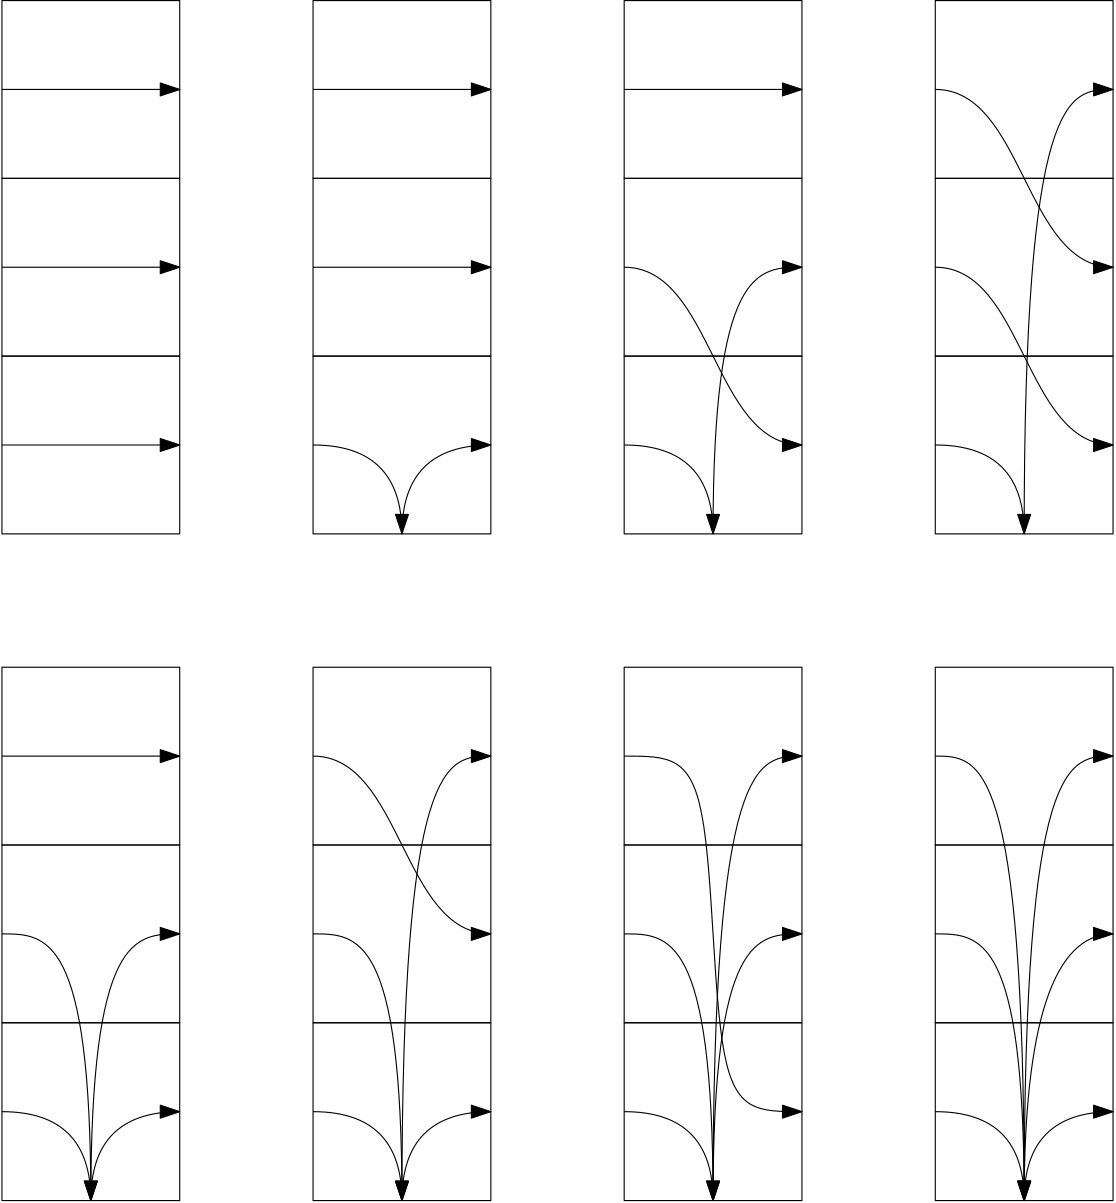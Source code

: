 <?xml version="1.0"?>
<!DOCTYPE ipe SYSTEM "ipe.dtd">
<ipe version="70206" creator="Ipe 7.2.7">
<info created="D:20200616200854" modified="D:20200616200854"/>
<ipestyle name="basic">
<symbol name="arrow/arc(spx)">
<path stroke="sym-stroke" fill="sym-stroke" pen="sym-pen">
0 0 m
-1 0.333 l
-1 -0.333 l
h
</path>
</symbol>
<symbol name="arrow/farc(spx)">
<path stroke="sym-stroke" fill="white" pen="sym-pen">
0 0 m
-1 0.333 l
-1 -0.333 l
h
</path>
</symbol>
<symbol name="arrow/ptarc(spx)">
<path stroke="sym-stroke" fill="sym-stroke" pen="sym-pen">
0 0 m
-1 0.333 l
-0.8 0 l
-1 -0.333 l
h
</path>
</symbol>
<symbol name="arrow/fptarc(spx)">
<path stroke="sym-stroke" fill="white" pen="sym-pen">
0 0 m
-1 0.333 l
-0.8 0 l
-1 -0.333 l
h
</path>
</symbol>
<symbol name="mark/circle(sx)" transformations="translations">
<path fill="sym-stroke">
0.6 0 0 0.6 0 0 e
0.4 0 0 0.4 0 0 e
</path>
</symbol>
<symbol name="mark/disk(sx)" transformations="translations">
<path fill="sym-stroke">
0.6 0 0 0.6 0 0 e
</path>
</symbol>
<symbol name="mark/fdisk(sfx)" transformations="translations">
<group>
<path fill="sym-fill">
0.5 0 0 0.5 0 0 e
</path>
<path fill="sym-stroke" fillrule="eofill">
0.6 0 0 0.6 0 0 e
0.4 0 0 0.4 0 0 e
</path>
</group>
</symbol>
<symbol name="mark/box(sx)" transformations="translations">
<path fill="sym-stroke" fillrule="eofill">
-0.6 -0.6 m
0.6 -0.6 l
0.6 0.6 l
-0.6 0.6 l
h
-0.4 -0.4 m
0.4 -0.4 l
0.4 0.4 l
-0.4 0.4 l
h
</path>
</symbol>
<symbol name="mark/square(sx)" transformations="translations">
<path fill="sym-stroke">
-0.6 -0.6 m
0.6 -0.6 l
0.6 0.6 l
-0.6 0.6 l
h
</path>
</symbol>
<symbol name="mark/fsquare(sfx)" transformations="translations">
<group>
<path fill="sym-fill">
-0.5 -0.5 m
0.5 -0.5 l
0.5 0.5 l
-0.5 0.5 l
h
</path>
<path fill="sym-stroke" fillrule="eofill">
-0.6 -0.6 m
0.6 -0.6 l
0.6 0.6 l
-0.6 0.6 l
h
-0.4 -0.4 m
0.4 -0.4 l
0.4 0.4 l
-0.4 0.4 l
h
</path>
</group>
</symbol>
<symbol name="mark/cross(sx)" transformations="translations">
<group>
<path fill="sym-stroke">
-0.43 -0.57 m
0.57 0.43 l
0.43 0.57 l
-0.57 -0.43 l
h
</path>
<path fill="sym-stroke">
-0.43 0.57 m
0.57 -0.43 l
0.43 -0.57 l
-0.57 0.43 l
h
</path>
</group>
</symbol>
<symbol name="arrow/fnormal(spx)">
<path stroke="sym-stroke" fill="white" pen="sym-pen">
0 0 m
-1 0.333 l
-1 -0.333 l
h
</path>
</symbol>
<symbol name="arrow/pointed(spx)">
<path stroke="sym-stroke" fill="sym-stroke" pen="sym-pen">
0 0 m
-1 0.333 l
-0.8 0 l
-1 -0.333 l
h
</path>
</symbol>
<symbol name="arrow/fpointed(spx)">
<path stroke="sym-stroke" fill="white" pen="sym-pen">
0 0 m
-1 0.333 l
-0.8 0 l
-1 -0.333 l
h
</path>
</symbol>
<symbol name="arrow/linear(spx)">
<path stroke="sym-stroke" pen="sym-pen">
-1 0.333 m
0 0 l
-1 -0.333 l
</path>
</symbol>
<symbol name="arrow/fdouble(spx)">
<path stroke="sym-stroke" fill="white" pen="sym-pen">
0 0 m
-1 0.333 l
-1 -0.333 l
h
-1 0 m
-2 0.333 l
-2 -0.333 l
h
</path>
</symbol>
<symbol name="arrow/double(spx)">
<path stroke="sym-stroke" fill="sym-stroke" pen="sym-pen">
0 0 m
-1 0.333 l
-1 -0.333 l
h
-1 0 m
-2 0.333 l
-2 -0.333 l
h
</path>
</symbol>
<pen name="heavier" value="0.8"/>
<pen name="fat" value="1.2"/>
<pen name="ultrafat" value="2"/>
<symbolsize name="large" value="5"/>
<symbolsize name="small" value="2"/>
<symbolsize name="tiny" value="1.1"/>
<arrowsize name="large" value="10"/>
<arrowsize name="small" value="5"/>
<arrowsize name="tiny" value="3"/>
<color name="red" value="1 0 0"/>
<color name="green" value="0 1 0"/>
<color name="blue" value="0 0 1"/>
<color name="yellow" value="1 1 0"/>
<color name="orange" value="1 0.647 0"/>
<color name="gold" value="1 0.843 0"/>
<color name="purple" value="0.627 0.125 0.941"/>
<color name="gray" value="0.745"/>
<color name="brown" value="0.647 0.165 0.165"/>
<color name="navy" value="0 0 0.502"/>
<color name="pink" value="1 0.753 0.796"/>
<color name="seagreen" value="0.18 0.545 0.341"/>
<color name="turquoise" value="0.251 0.878 0.816"/>
<color name="violet" value="0.933 0.51 0.933"/>
<color name="darkblue" value="0 0 0.545"/>
<color name="darkcyan" value="0 0.545 0.545"/>
<color name="darkgray" value="0.663"/>
<color name="darkgreen" value="0 0.392 0"/>
<color name="darkmagenta" value="0.545 0 0.545"/>
<color name="darkorange" value="1 0.549 0"/>
<color name="darkred" value="0.545 0 0"/>
<color name="lightblue" value="0.678 0.847 0.902"/>
<color name="lightcyan" value="0.878 1 1"/>
<color name="lightgray" value="0.827"/>
<color name="lightgreen" value="0.565 0.933 0.565"/>
<color name="lightyellow" value="1 1 0.878"/>
<dashstyle name="dashed" value="[4] 0"/>
<dashstyle name="dotted" value="[1 3] 0"/>
<dashstyle name="dash dotted" value="[4 2 1 2] 0"/>
<dashstyle name="dash dot dotted" value="[4 2 1 2 1 2] 0"/>
<textsize name="large" value="\large"/>
<textsize name="Large" value="\Large"/>
<textsize name="LARGE" value="\LARGE"/>
<textsize name="huge" value="\huge"/>
<textsize name="Huge" value="\Huge"/>
<textsize name="small" value="\small"/>
<textsize name="footnote" value="\footnotesize"/>
<textsize name="tiny" value="\tiny"/>
<textstyle name="center" begin="\begin{center}" end="\end{center}"/>
<textstyle name="itemize" begin="\begin{itemize}" end="\end{itemize}"/>
<textstyle name="item" begin="\begin{itemize}\item{}" end="\end{itemize}"/>
<gridsize name="4 pts" value="4"/>
<gridsize name="8 pts (~3 mm)" value="8"/>
<gridsize name="16 pts (~6 mm)" value="16"/>
<gridsize name="32 pts (~12 mm)" value="32"/>
<gridsize name="10 pts (~3.5 mm)" value="10"/>
<gridsize name="20 pts (~7 mm)" value="20"/>
<gridsize name="14 pts (~5 mm)" value="14"/>
<gridsize name="28 pts (~10 mm)" value="28"/>
<gridsize name="56 pts (~20 mm)" value="56"/>
<anglesize name="90 deg" value="90"/>
<anglesize name="60 deg" value="60"/>
<anglesize name="45 deg" value="45"/>
<anglesize name="30 deg" value="30"/>
<anglesize name="22.5 deg" value="22.5"/>
<opacity name="10%" value="0.1"/>
<opacity name="30%" value="0.3"/>
<opacity name="50%" value="0.5"/>
<opacity name="75%" value="0.75"/>
<tiling name="falling" angle="-60" step="4" width="1"/>
<tiling name="rising" angle="30" step="4" width="1"/>
</ipestyle>
<page>
<layer name="alpha"/>
<view layers="alpha" active="alpha"/>
<path layer="alpha" stroke="black">
64 832 m
64 768 l
128 768 l
128 832 l
h
</path>
<path matrix="1 0 0 1 0 -64" stroke="black">
64 832 m
64 768 l
128 768 l
128 832 l
h
</path>
<path matrix="1 0 0 1 0 -128" stroke="black">
64 832 m
64 768 l
128 768 l
128 832 l
h
</path>
<path matrix="1 0 0 1 112 0" stroke="black">
64 832 m
64 768 l
128 768 l
128 832 l
h
</path>
<path matrix="1 0 0 1 112 -64" stroke="black">
64 832 m
64 768 l
128 768 l
128 832 l
h
</path>
<path matrix="1 0 0 1 112 -128" stroke="black">
64 832 m
64 768 l
128 768 l
128 832 l
h
</path>
<path matrix="1 0 0 1 224 0" stroke="black">
64 832 m
64 768 l
128 768 l
128 832 l
h
</path>
<path matrix="1 0 0 1 224 -64" stroke="black">
64 832 m
64 768 l
128 768 l
128 832 l
h
</path>
<path matrix="1 0 0 1 224 -128" stroke="black">
64 832 m
64 768 l
128 768 l
128 832 l
h
</path>
<path matrix="1 0 0 1 336 0" stroke="black">
64 832 m
64 768 l
128 768 l
128 832 l
h
</path>
<path matrix="1 0 0 1 336 -64" stroke="black">
64 832 m
64 768 l
128 768 l
128 832 l
h
</path>
<path matrix="1 0 0 1 336 -128" stroke="black">
64 832 m
64 768 l
128 768 l
128 832 l
h
</path>
<path matrix="1 0 0 1 0 -240" stroke="black">
64 832 m
64 768 l
128 768 l
128 832 l
h
</path>
<path matrix="1 0 0 1 0 -304" stroke="black">
64 832 m
64 768 l
128 768 l
128 832 l
h
</path>
<path matrix="1 0 0 1 0 -368" stroke="black">
64 832 m
64 768 l
128 768 l
128 832 l
h
</path>
<path matrix="1 0 0 1 112 -240" stroke="black">
64 832 m
64 768 l
128 768 l
128 832 l
h
</path>
<path matrix="1 0 0 1 112 -304" stroke="black">
64 832 m
64 768 l
128 768 l
128 832 l
h
</path>
<path matrix="1 0 0 1 112 -368" stroke="black">
64 832 m
64 768 l
128 768 l
128 832 l
h
</path>
<path matrix="1 0 0 1 224 -240" stroke="black">
64 832 m
64 768 l
128 768 l
128 832 l
h
</path>
<path matrix="1 0 0 1 224 -304" stroke="black">
64 832 m
64 768 l
128 768 l
128 832 l
h
</path>
<path matrix="1 0 0 1 224 -368" stroke="black">
64 832 m
64 768 l
128 768 l
128 832 l
h
</path>
<path matrix="1 0 0 1 336 -240" stroke="black">
64 832 m
64 768 l
128 768 l
128 832 l
h
</path>
<path matrix="1 0 0 1 336 -304" stroke="black">
64 832 m
64 768 l
128 768 l
128 832 l
h
</path>
<path matrix="1 0 0 1 336 -368" stroke="black">
64 832 m
64 768 l
128 768 l
128 832 l
h
</path>
<path stroke="black" arrow="normal/normal">
64 672 m
128 672 l
</path>
<path matrix="1 0 0 1 0 64" stroke="black" arrow="normal/normal">
64 672 m
128 672 l
</path>
<path matrix="1 0 0 1 0 128" stroke="black" arrow="normal/normal">
64 672 m
128 672 l
</path>
<path matrix="1 0 0 1 112 128" stroke="black" arrow="normal/normal">
64 672 m
128 672 l
</path>
<path matrix="1 0 0 1 112 64" stroke="black" arrow="normal/normal">
64 672 m
128 672 l
</path>
<path matrix="1 0 0 1 224 128" stroke="black" arrow="normal/normal">
64 672 m
128 672 l
</path>
<path stroke="black" arrow="normal/normal">
176 672 m
208 672
208 640 c
</path>
<path stroke="black" arrow="normal/normal">
208 640 m
208 672
240 672 c
</path>
<path matrix="1 0 0 1 112 0" stroke="black" arrow="normal/normal">
176 672 m
208 672
208 640 c
</path>
<path matrix="1 0 0 1 224 0" stroke="black" arrow="normal/normal">
176 672 m
208 672
208 640 c
</path>
<path stroke="black" arrow="normal/normal">
320 640 m
320 736
336 736
352 736 c
</path>
<path stroke="black" arrow="normal/normal">
432 640 m
432 800
448 800
464 800 c
</path>
<path stroke="black" arrow="normal/normal">
400 800 m
432 800
432 736
464 736 c
</path>
<path matrix="1 0 0 1 0 -64" stroke="black" arrow="normal/normal">
400 800 m
432 800
432 736
464 736 c
</path>
<path matrix="1 0 0 1 -112 -64" stroke="black" arrow="normal/normal">
400 800 m
432 800
432 736
464 736 c
</path>
<path matrix="1 0 0 1 -112 -240" stroke="black" arrow="normal/normal">
176 672 m
208 672
208 640 c
</path>
<path matrix="1 0 0 1 0 -240" stroke="black" arrow="normal/normal">
176 672 m
208 672
208 640 c
</path>
<path matrix="1 0 0 1 112 -240" stroke="black" arrow="normal/normal">
176 672 m
208 672
208 640 c
</path>
<path matrix="1 0 0 1 224 -240" stroke="black" arrow="normal/normal">
176 672 m
208 672
208 640 c
</path>
<path stroke="black" arrow="normal/normal">
64 496 m
80 496
96 496
96 400 c
</path>
<path matrix="1 0 0 1 112 0" stroke="black" arrow="normal/normal">
64 496 m
80 496
96 496
96 400 c
</path>
<path matrix="1 0 0 1 224 0" stroke="black" arrow="normal/normal">
64 496 m
80 496
96 496
96 400 c
</path>
<path matrix="1 0 0 1 336 0" stroke="black" arrow="normal/normal">
64 496 m
80 496
96 496
96 400 c
</path>
<path stroke="black" arrow="normal/normal">
400 560 m
416 560
432 560
432 400 c
</path>
<path stroke="black" arrow="normal/normal">
432 400 m
432 560
448 560
464 560 c
</path>
<path stroke="black" arrow="normal/normal">
432 400 m
432 496
464 496 c
</path>
<path stroke="black" arrow="normal/normal">
432 400 m
432 432
464 432 c
</path>
<path stroke="black" arrow="normal/normal">
96 400 m
96 432
128 432 c
</path>
<path stroke="black" arrow="normal/normal">
96 400 m
96 496
112 496
128 496 c
</path>
<path stroke="black" arrow="normal/normal">
208 400 m
208 432
240 432 c
</path>
<path stroke="black" arrow="normal/normal">
208 400 m
208 560
224 560
240 560 c
</path>
<path matrix="1 0 0 1 112 0" stroke="black" arrow="normal/normal">
208 400 m
208 560
224 560
240 560 c
</path>
<path matrix="1 0 0 1 224 0" stroke="black" arrow="normal/normal">
96 400 m
96 496
112 496
128 496 c
</path>
<path matrix="1 0 0 1 0 -112" stroke="black" arrow="normal/normal">
64 672 m
128 672 l
</path>
<path matrix="1 0 0 1 -224 -240" stroke="black" arrow="normal/normal">
400 800 m
432 800
432 736
464 736 c
</path>
<path stroke="black" arrow="normal/normal">
288 560 m
304 560
320 560
320 432
336 432
352 432 c
</path>
</page>
</ipe>
